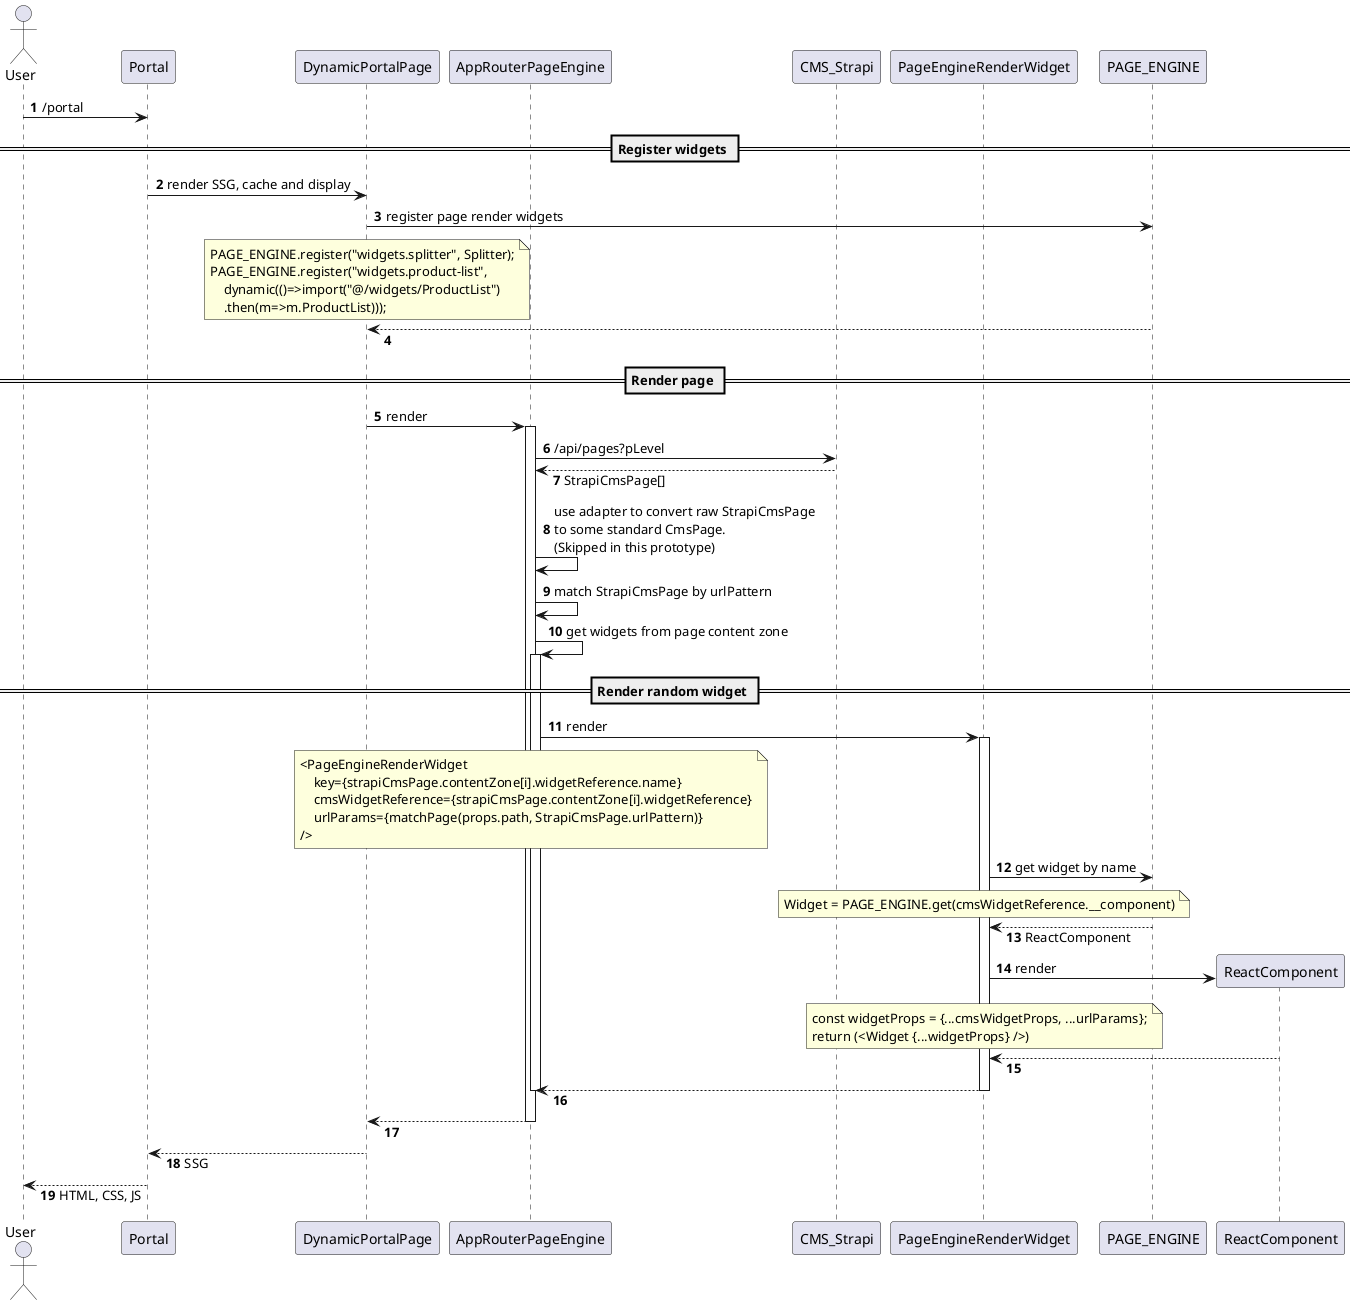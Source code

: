 @startuml
autonumber
skinparam responseMessageBelowArrow true
actor User
participant Portal
participant DynamicPortalPage
participant AppRouterPageEngine
participant CMS_Strapi
participant PageEngineRenderWidget
participant PAGE_ENGINE


User -> Portal: /portal

== Register widgets ==

Portal -> DynamicPortalPage: render SSG, cache and display
DynamicPortalPage -> PAGE_ENGINE: register page render widgets
note over DynamicPortalPage
PAGE_ENGINE.register("widgets.splitter", Splitter);
PAGE_ENGINE.register("widgets.product-list",
    dynamic(()=>import("@/widgets/ProductList")
    .then(m=>m.ProductList)));
end note
DynamicPortalPage <-- PAGE_ENGINE

== Render page ==

    DynamicPortalPage -> AppRouterPageEngine++: render
    AppRouterPageEngine -> CMS_Strapi: /api/pages?pLevel
    AppRouterPageEngine <-- CMS_Strapi: StrapiCmsPage[]
    AppRouterPageEngine -> AppRouterPageEngine: use adapter to convert raw StrapiCmsPage\nto some standard CmsPage.\n(Skipped in this prototype)
    AppRouterPageEngine -> AppRouterPageEngine: match StrapiCmsPage by urlPattern
    AppRouterPageEngine -> AppRouterPageEngine++: get widgets from page content zone

== Render random widget ==

    AppRouterPageEngine -> PageEngineRenderWidget++: render
    note over AppRouterPageEngine
    <PageEngineRenderWidget
        key={strapiCmsPage.contentZone[i].widgetReference.name}
        cmsWidgetReference={strapiCmsPage.contentZone[i].widgetReference}
        urlParams={matchPage(props.path, StrapiCmsPage.urlPattern)}
    />
    end note

        PageEngineRenderWidget -> PAGE_ENGINE: get widget by name
        note over PageEngineRenderWidget
        Widget = PAGE_ENGINE.get(cmsWidgetReference.__component)
        end note
        PageEngineRenderWidget <-- PAGE_ENGINE: ReactComponent
        PageEngineRenderWidget -> ReactComponent**: render
        note over PageEngineRenderWidget
        const widgetProps = {...cmsWidgetProps, ...urlParams};
        return (<Widget {...widgetProps} />)
        end note
        PageEngineRenderWidget <-- ReactComponent

    AppRouterPageEngine <-- PageEngineRenderWidget--

    AppRouterPageEngine--
    DynamicPortalPage <-- AppRouterPageEngine--

Portal <-- DynamicPortalPage: SSG

User <-- Portal: HTML, CSS, JS

@enduml